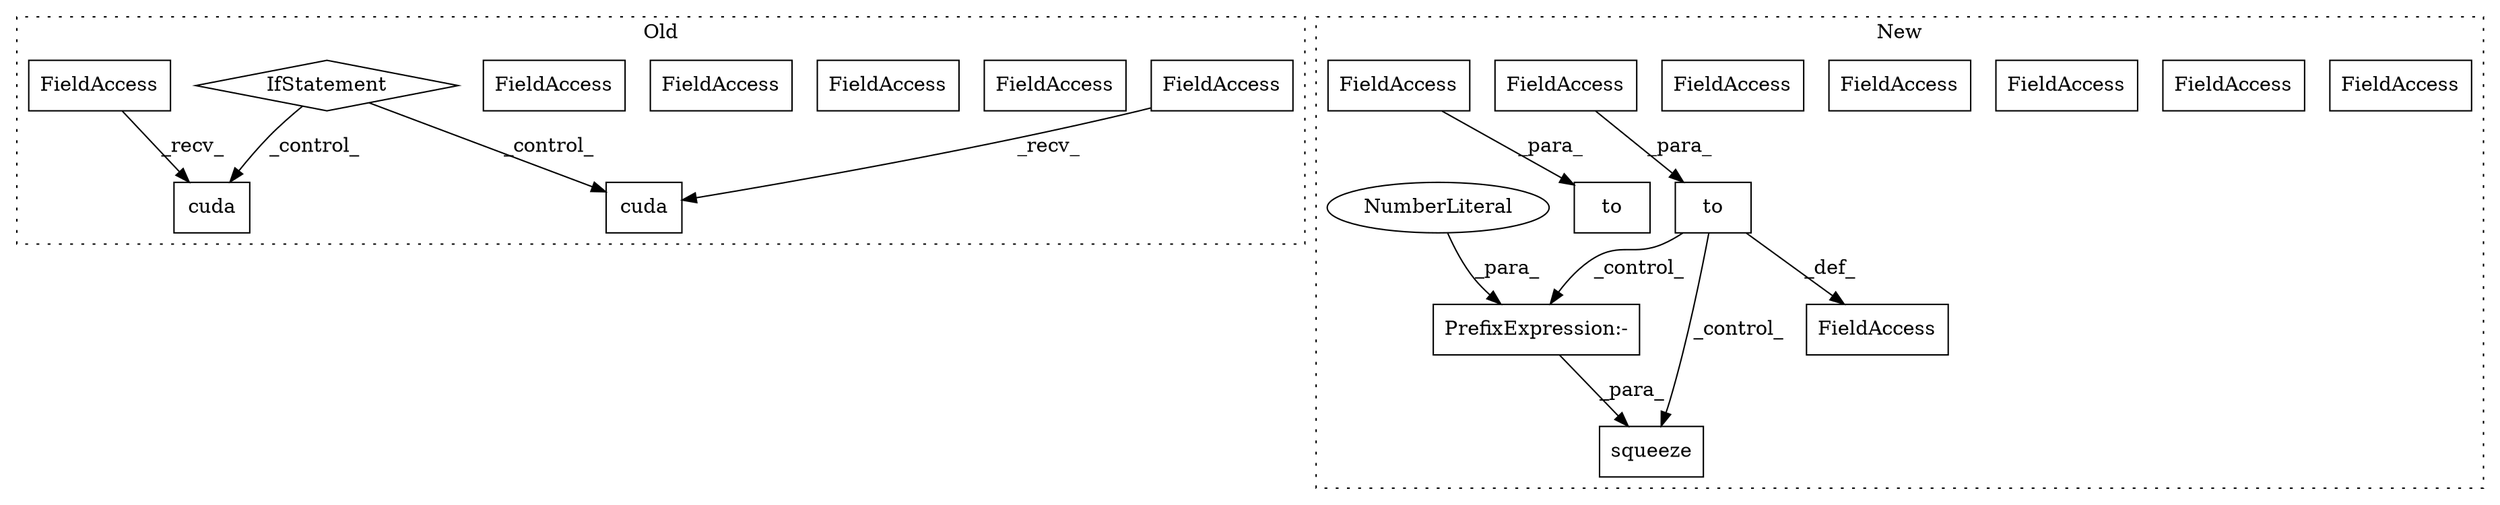 digraph G {
subgraph cluster0 {
1 [label="IfStatement" a="25" s="2435,2448" l="4,2" shape="diamond"];
3 [label="cuda" a="32" s="2468" l="6" shape="box"];
6 [label="FieldAccess" a="22" s="4768" l="4" shape="box"];
7 [label="FieldAccess" a="22" s="2638" l="4" shape="box"];
8 [label="FieldAccess" a="22" s="2460" l="7" shape="box"];
14 [label="FieldAccess" a="22" s="3709" l="4" shape="box"];
15 [label="cuda" a="32" s="2492" l="6" shape="box"];
17 [label="FieldAccess" a="22" s="2484" l="7" shape="box"];
20 [label="FieldAccess" a="22" s="2460" l="7" shape="box"];
label = "Old";
style="dotted";
}
subgraph cluster1 {
2 [label="squeeze" a="32" s="4936,4946" l="8,1" shape="box"];
4 [label="PrefixExpression:-" a="38" s="4944" l="1" shape="box"];
5 [label="NumberLiteral" a="34" s="4945" l="1" shape="ellipse"];
9 [label="to" a="32" s="2420,2429" l="3,1" shape="box"];
10 [label="FieldAccess" a="22" s="2423" l="6" shape="box"];
11 [label="FieldAccess" a="22" s="4766" l="6" shape="box"];
12 [label="FieldAccess" a="22" s="2503" l="6" shape="box"];
13 [label="FieldAccess" a="22" s="3710" l="6" shape="box"];
16 [label="FieldAccess" a="22" s="2642" l="6" shape="box"];
18 [label="to" a="32" s="2500,2509" l="3,1" shape="box"];
19 [label="FieldAccess" a="22" s="2329" l="7" shape="box"];
21 [label="FieldAccess" a="22" s="2503" l="6" shape="box"];
22 [label="FieldAccess" a="22" s="2423" l="6" shape="box"];
label = "New";
style="dotted";
}
1 -> 3 [label="_control_"];
1 -> 15 [label="_control_"];
4 -> 2 [label="_para_"];
5 -> 4 [label="_para_"];
9 -> 4 [label="_control_"];
9 -> 2 [label="_control_"];
9 -> 19 [label="_def_"];
17 -> 15 [label="_recv_"];
20 -> 3 [label="_recv_"];
21 -> 18 [label="_para_"];
22 -> 9 [label="_para_"];
}